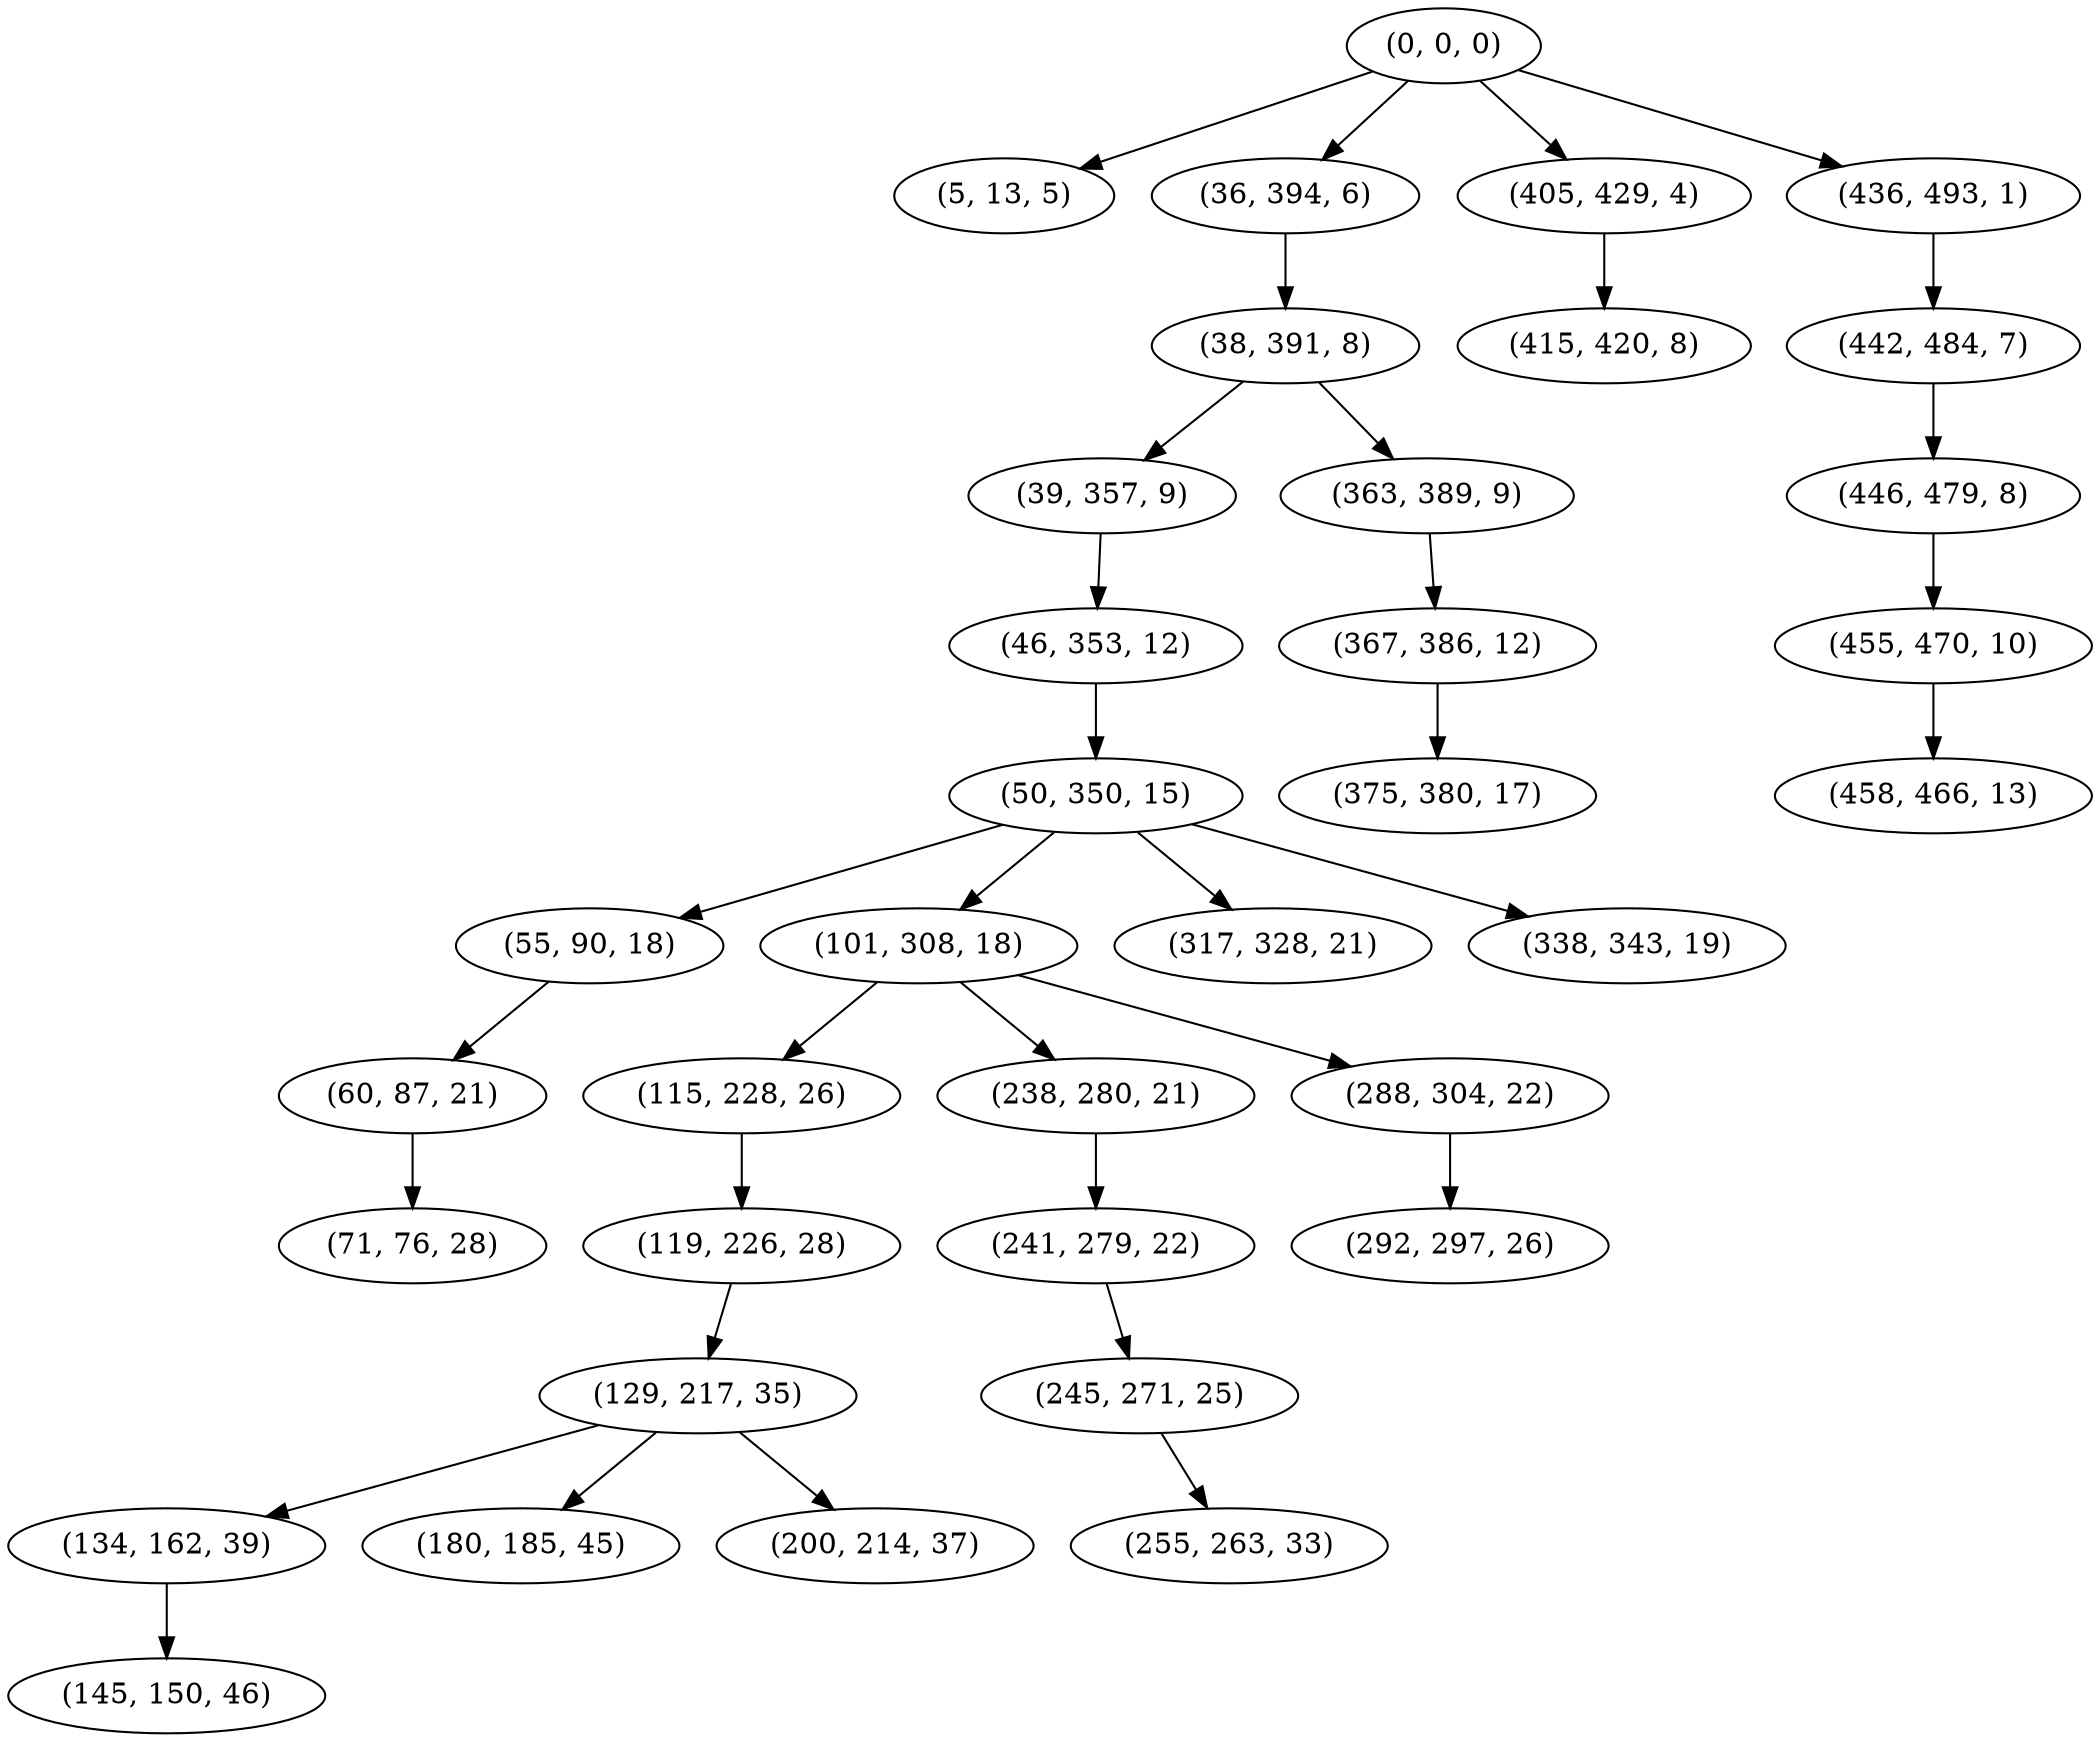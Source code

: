 digraph tree {
    "(0, 0, 0)";
    "(5, 13, 5)";
    "(36, 394, 6)";
    "(38, 391, 8)";
    "(39, 357, 9)";
    "(46, 353, 12)";
    "(50, 350, 15)";
    "(55, 90, 18)";
    "(60, 87, 21)";
    "(71, 76, 28)";
    "(101, 308, 18)";
    "(115, 228, 26)";
    "(119, 226, 28)";
    "(129, 217, 35)";
    "(134, 162, 39)";
    "(145, 150, 46)";
    "(180, 185, 45)";
    "(200, 214, 37)";
    "(238, 280, 21)";
    "(241, 279, 22)";
    "(245, 271, 25)";
    "(255, 263, 33)";
    "(288, 304, 22)";
    "(292, 297, 26)";
    "(317, 328, 21)";
    "(338, 343, 19)";
    "(363, 389, 9)";
    "(367, 386, 12)";
    "(375, 380, 17)";
    "(405, 429, 4)";
    "(415, 420, 8)";
    "(436, 493, 1)";
    "(442, 484, 7)";
    "(446, 479, 8)";
    "(455, 470, 10)";
    "(458, 466, 13)";
    "(0, 0, 0)" -> "(5, 13, 5)";
    "(0, 0, 0)" -> "(36, 394, 6)";
    "(0, 0, 0)" -> "(405, 429, 4)";
    "(0, 0, 0)" -> "(436, 493, 1)";
    "(36, 394, 6)" -> "(38, 391, 8)";
    "(38, 391, 8)" -> "(39, 357, 9)";
    "(38, 391, 8)" -> "(363, 389, 9)";
    "(39, 357, 9)" -> "(46, 353, 12)";
    "(46, 353, 12)" -> "(50, 350, 15)";
    "(50, 350, 15)" -> "(55, 90, 18)";
    "(50, 350, 15)" -> "(101, 308, 18)";
    "(50, 350, 15)" -> "(317, 328, 21)";
    "(50, 350, 15)" -> "(338, 343, 19)";
    "(55, 90, 18)" -> "(60, 87, 21)";
    "(60, 87, 21)" -> "(71, 76, 28)";
    "(101, 308, 18)" -> "(115, 228, 26)";
    "(101, 308, 18)" -> "(238, 280, 21)";
    "(101, 308, 18)" -> "(288, 304, 22)";
    "(115, 228, 26)" -> "(119, 226, 28)";
    "(119, 226, 28)" -> "(129, 217, 35)";
    "(129, 217, 35)" -> "(134, 162, 39)";
    "(129, 217, 35)" -> "(180, 185, 45)";
    "(129, 217, 35)" -> "(200, 214, 37)";
    "(134, 162, 39)" -> "(145, 150, 46)";
    "(238, 280, 21)" -> "(241, 279, 22)";
    "(241, 279, 22)" -> "(245, 271, 25)";
    "(245, 271, 25)" -> "(255, 263, 33)";
    "(288, 304, 22)" -> "(292, 297, 26)";
    "(363, 389, 9)" -> "(367, 386, 12)";
    "(367, 386, 12)" -> "(375, 380, 17)";
    "(405, 429, 4)" -> "(415, 420, 8)";
    "(436, 493, 1)" -> "(442, 484, 7)";
    "(442, 484, 7)" -> "(446, 479, 8)";
    "(446, 479, 8)" -> "(455, 470, 10)";
    "(455, 470, 10)" -> "(458, 466, 13)";
}
